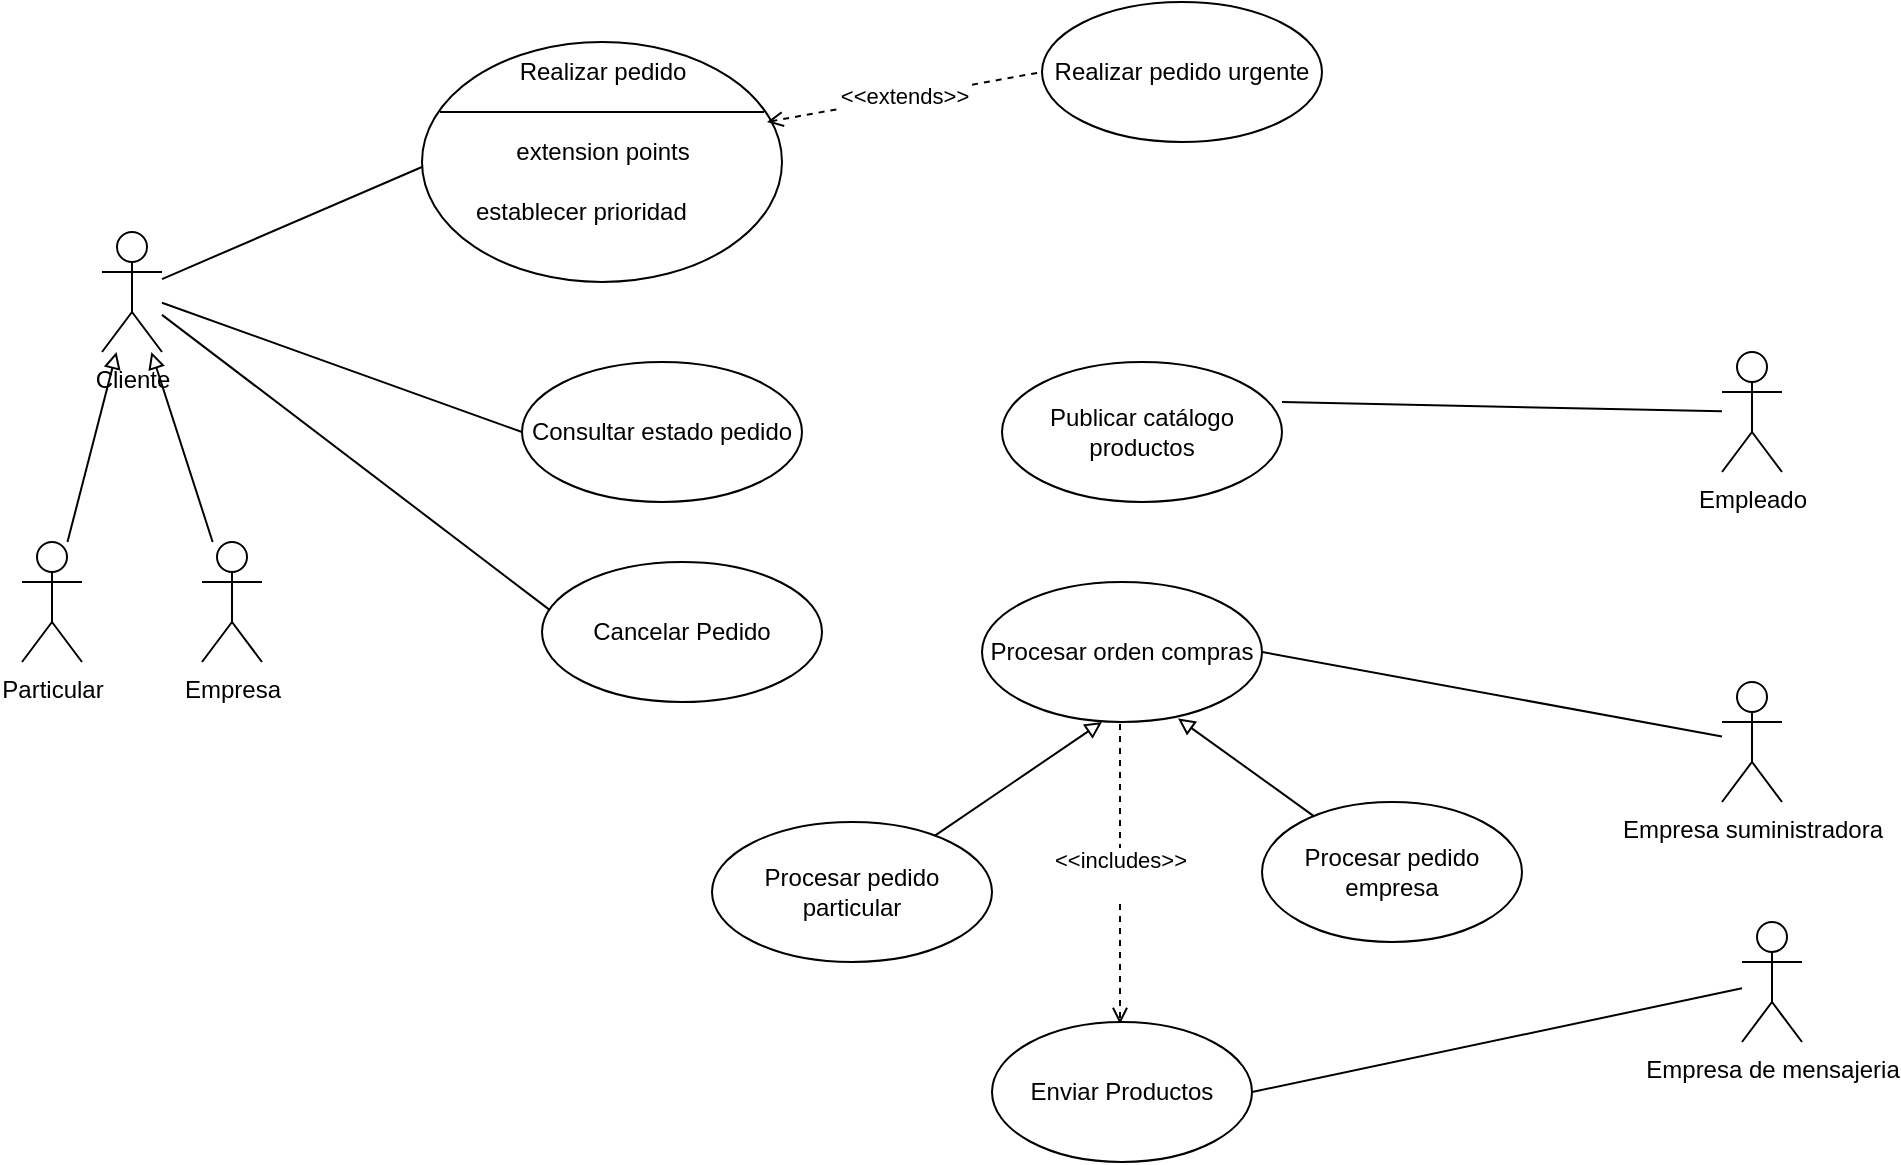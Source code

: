 <mxfile version="20.0.2" type="device"><diagram id="dUnmm5E2pMOvLG2DhLSN" name="Page-1"><mxGraphModel dx="1004" dy="571" grid="1" gridSize="10" guides="1" tooltips="1" connect="1" arrows="1" fold="1" page="1" pageScale="1" pageWidth="827" pageHeight="1169" math="0" shadow="0"><root><mxCell id="0"/><mxCell id="1" parent="0"/><mxCell id="noeu-X8NJwc3wqYkWz-v-16" style="edgeStyle=none;rounded=0;orthogonalLoop=1;jettySize=auto;html=1;entryX=0;entryY=0.75;entryDx=0;entryDy=0;endArrow=none;endFill=0;" edge="1" parent="1" source="noeu-X8NJwc3wqYkWz-v-1" target="noeu-X8NJwc3wqYkWz-v-14"><mxGeometry relative="1" as="geometry"/></mxCell><mxCell id="noeu-X8NJwc3wqYkWz-v-17" style="edgeStyle=none;rounded=0;orthogonalLoop=1;jettySize=auto;html=1;entryX=0;entryY=0.5;entryDx=0;entryDy=0;endArrow=none;endFill=0;" edge="1" parent="1" source="noeu-X8NJwc3wqYkWz-v-1" target="noeu-X8NJwc3wqYkWz-v-9"><mxGeometry relative="1" as="geometry"/></mxCell><mxCell id="noeu-X8NJwc3wqYkWz-v-18" style="edgeStyle=none;rounded=0;orthogonalLoop=1;jettySize=auto;html=1;entryX=0.026;entryY=0.34;entryDx=0;entryDy=0;entryPerimeter=0;endArrow=none;endFill=0;" edge="1" parent="1" source="noeu-X8NJwc3wqYkWz-v-1" target="noeu-X8NJwc3wqYkWz-v-10"><mxGeometry relative="1" as="geometry"/></mxCell><mxCell id="noeu-X8NJwc3wqYkWz-v-1" value="Cliente" style="shape=umlActor;verticalLabelPosition=bottom;verticalAlign=top;html=1;" vertex="1" parent="1"><mxGeometry x="80" y="135" width="30" height="60" as="geometry"/></mxCell><mxCell id="noeu-X8NJwc3wqYkWz-v-6" style="rounded=0;orthogonalLoop=1;jettySize=auto;html=1;endArrow=block;endFill=0;" edge="1" parent="1" source="noeu-X8NJwc3wqYkWz-v-2" target="noeu-X8NJwc3wqYkWz-v-1"><mxGeometry relative="1" as="geometry"/></mxCell><mxCell id="noeu-X8NJwc3wqYkWz-v-2" value="Particular" style="shape=umlActor;verticalLabelPosition=bottom;verticalAlign=top;html=1;" vertex="1" parent="1"><mxGeometry x="40" y="290" width="30" height="60" as="geometry"/></mxCell><mxCell id="noeu-X8NJwc3wqYkWz-v-7" style="edgeStyle=none;rounded=0;orthogonalLoop=1;jettySize=auto;html=1;endArrow=block;endFill=0;" edge="1" parent="1" source="noeu-X8NJwc3wqYkWz-v-3" target="noeu-X8NJwc3wqYkWz-v-1"><mxGeometry relative="1" as="geometry"/></mxCell><mxCell id="noeu-X8NJwc3wqYkWz-v-3" value="Empresa" style="shape=umlActor;verticalLabelPosition=bottom;verticalAlign=top;html=1;" vertex="1" parent="1"><mxGeometry x="130" y="290" width="30" height="60" as="geometry"/></mxCell><mxCell id="noeu-X8NJwc3wqYkWz-v-9" value="Consultar estado pedido" style="ellipse;whiteSpace=wrap;html=1;" vertex="1" parent="1"><mxGeometry x="290" y="200" width="140" height="70" as="geometry"/></mxCell><mxCell id="noeu-X8NJwc3wqYkWz-v-10" value="Cancelar Pedido" style="ellipse;whiteSpace=wrap;html=1;" vertex="1" parent="1"><mxGeometry x="300" y="300" width="140" height="70" as="geometry"/></mxCell><mxCell id="noeu-X8NJwc3wqYkWz-v-11" value="" style="shape=ellipse;container=1;horizontal=1;horizontalStack=0;resizeParent=1;resizeParentMax=0;resizeLast=0;html=1;dashed=0;collapsible=0;" vertex="1" parent="1"><mxGeometry x="240" y="40" width="180" height="120" as="geometry"/></mxCell><mxCell id="noeu-X8NJwc3wqYkWz-v-12" value="Realizar pedido" style="html=1;strokeColor=none;fillColor=none;align=center;verticalAlign=middle;rotatable=0;" vertex="1" parent="noeu-X8NJwc3wqYkWz-v-11"><mxGeometry width="180" height="30" as="geometry"/></mxCell><mxCell id="noeu-X8NJwc3wqYkWz-v-13" value="" style="line;strokeWidth=1;fillColor=none;rotatable=0;labelPosition=right;points=[];portConstraint=eastwest;dashed=0;resizeWidth=1;" vertex="1" parent="noeu-X8NJwc3wqYkWz-v-11"><mxGeometry x="9" y="30" width="162" height="10" as="geometry"/></mxCell><mxCell id="noeu-X8NJwc3wqYkWz-v-14" value="extension points" style="text;html=1;align=center;verticalAlign=middle;rotatable=0;" vertex="1" parent="noeu-X8NJwc3wqYkWz-v-11"><mxGeometry y="40" width="180" height="30" as="geometry"/></mxCell><mxCell id="noeu-X8NJwc3wqYkWz-v-15" value="establecer prioridad" style="text;html=1;align=left;verticalAlign=middle;rotatable=0;spacingLeft=25;" vertex="1" parent="noeu-X8NJwc3wqYkWz-v-11"><mxGeometry y="70" width="180" height="30" as="geometry"/></mxCell><mxCell id="noeu-X8NJwc3wqYkWz-v-19" value="Realizar pedido urgente" style="ellipse;whiteSpace=wrap;html=1;" vertex="1" parent="1"><mxGeometry x="550" y="20" width="140" height="70" as="geometry"/></mxCell><mxCell id="noeu-X8NJwc3wqYkWz-v-21" value="&amp;lt;&amp;lt;extends&lt;span style=&quot;color: rgba(0, 0, 0, 0); font-family: monospace; font-size: 0px; text-align: start; background-color: rgb(248, 249, 250);&quot;&gt;%3CmxGraphModel%3E%3Croot%3E%3CmxCell%20id%3D%220%22%2F%3E%3CmxCell%20id%3D%221%22%20parent%3D%220%22%2F%3E%3CmxCell%20id%3D%222%22%20value%3D%22%26lt%3B%26gt%3B%22%20style%3D%22edgeStyle%3Dnone%3Brounded%3D0%3BorthogonalLoop%3D1%3BjettySize%3Dauto%3Bhtml%3D1%3BentryX%3D1%3BentryY%3D0.75%3BentryDx%3D0%3BentryDy%3D0%3BendArrow%3Dopen%3BendFill%3D0%3Bdashed%3D1%3B%22%20edge%3D%221%22%20parent%3D%221%22%3E%3CmxGeometry%20relative%3D%221%22%20as%3D%22geometry%22%3E%3CmxPoint%20x%3D%22550.014%22%20y%3D%22100.7%22%20as%3D%22sourcePoint%22%2F%3E%3CmxPoint%20x%3D%22420%22%20y%3D%22102.5%22%20as%3D%22targetPoint%22%2F%3E%3C%2FmxGeometry%3E%3C%2FmxCell%3E%3C%2Froot%3E%3C%2FmxGraphModel%3E&lt;/span&gt;&amp;gt;&amp;gt;" style="edgeStyle=none;rounded=0;orthogonalLoop=1;jettySize=auto;html=1;entryX=0;entryY=0.5;entryDx=0;entryDy=0;dashed=1;endArrow=none;endFill=0;startArrow=open;startFill=0;" edge="1" parent="1" source="noeu-X8NJwc3wqYkWz-v-14" target="noeu-X8NJwc3wqYkWz-v-19"><mxGeometry relative="1" as="geometry"/></mxCell><mxCell id="noeu-X8NJwc3wqYkWz-v-22" value="&lt;span style=&quot;color: rgba(0, 0, 0, 0); font-family: monospace; font-size: 0px; text-align: start; background-color: rgb(248, 249, 250);&quot;&gt;%3CmxGraphModel%3E%3Croot%3E%3CmxCell%20id%3D%220%22%2F%3E%3CmxCell%20id%3D%221%22%20parent%3D%220%22%2F%3E%3CmxCell%20id%3D%222%22%20value%3D%22%26lt%3B%26gt%3B%22%20style%3D%22edgeStyle%3Dnone%3Brounded%3D0%3BorthogonalLoop%3D1%3BjettySize%3Dauto%3Bhtml%3D1%3BentryX%3D1%3BentryY%3D0.75%3BentryDx%3D0%3BentryDy%3D0%3BendArrow%3Dopen%3BendFill%3D0%3Bdashed%3D1%3B%22%20edge%3D%221%22%20parent%3D%221%22%3E%3CmxGeometry%20relative%3D%221%22%20as%3D%22geometry%22%3E%3CmxPoint%20x%3D%22550.014%22%20y%3D%22100.7%22%20as%3D%22sourcePoint%22%2F%3E%3CmxPoint%20x%3D%22420%22%20y%3D%22102.5%22%20as%3D%22targetPoint%22%2F%3E%3C%2FmxGeometry%3E%3C%2FmxCell%3E%3C%2Froot%3E%3C%2FmxGraphModel%3ex&lt;/span&gt;" style="edgeLabel;html=1;align=center;verticalAlign=middle;resizable=0;points=[];" vertex="1" connectable="0" parent="noeu-X8NJwc3wqYkWz-v-21"><mxGeometry x="0.336" y="-2" relative="1" as="geometry"><mxPoint as="offset"/></mxGeometry></mxCell><mxCell id="noeu-X8NJwc3wqYkWz-v-23" value="Publicar catálogo productos" style="ellipse;whiteSpace=wrap;html=1;" vertex="1" parent="1"><mxGeometry x="530" y="200" width="140" height="70" as="geometry"/></mxCell><mxCell id="noeu-X8NJwc3wqYkWz-v-33" value="&lt;span style=&quot;color: rgb(0, 0, 0); font-family: Helvetica; font-size: 11px; font-style: normal; font-variant-ligatures: normal; font-variant-caps: normal; font-weight: 400; letter-spacing: normal; orphans: 2; text-align: center; text-indent: 0px; text-transform: none; widows: 2; word-spacing: 0px; -webkit-text-stroke-width: 0px; background-color: rgb(255, 255, 255); text-decoration-thickness: initial; text-decoration-style: initial; text-decoration-color: initial; float: none; display: inline !important;&quot;&gt;&amp;lt;&amp;lt;includes&amp;gt;&amp;gt;&lt;br&gt;&lt;/span&gt;&lt;span style=&quot;font-style: normal; font-variant-ligatures: normal; font-variant-caps: normal; font-weight: 400; letter-spacing: normal; orphans: 2; text-indent: 0px; text-transform: none; widows: 2; word-spacing: 0px; -webkit-text-stroke-width: 0px; text-decoration-thickness: initial; text-decoration-style: initial; text-decoration-color: initial; color: rgba(0, 0, 0, 0); font-family: monospace; font-size: 0px; text-align: start; background-color: rgb(248, 249, 250);&quot;&gt;%3CmxGraphModel%3E%3Croot%3E%3CmxCell%20id%3D%220%22%2F%3E%3CmxCell%20id%3D%221%22%20parent%3D%220%22%2F%3E%3CmxCell%20id%3D%222%22%20value%3D%22%26lt%3B%26gt%3B%22%20style%3D%22edgeStyle%3Dnone%3Brounded%3D0%3BorthogonalLoop%3D1%3BjettySize%3Dauto%3Bhtml%3D1%3BentryX%3D1%3BentryY%3D0.75%3BentryDx%3D0%3BentryDy%3D0%3BendArrow%3Dopen%3BendFill%3D0%3Bdashed%3D1%3B%22%20edge%3D%221%22%20parent%3D%221%22%3E%3CmxGeometry%20relative%3D%221%22%20as%3D%22geometry%22%3E%3CmxPoint%20x%3D%22550.014%22%20y%3D%22100.7%22%20as%3D%22sourcePoint%22%2F%3E%3CmxPoint%20x%3D%22420%22%20y%3D%22102.5%22%20as%3D%22targetPoint%22%2F%3E%3C%2FmxGeometry%3E%3C%2FmxCell%3E%3C%2Froot%3E%3C%2FmxGraphModel%3&lt;/span&gt;" style="edgeStyle=none;rounded=0;orthogonalLoop=1;jettySize=auto;html=1;entryX=0.5;entryY=0;entryDx=0;entryDy=0;startArrow=none;startFill=0;endArrow=open;endFill=0;dashed=1;" edge="1" parent="1"><mxGeometry relative="1" as="geometry"><mxPoint x="589" y="381" as="sourcePoint"/><mxPoint x="589" y="531" as="targetPoint"/></mxGeometry></mxCell><mxCell id="noeu-X8NJwc3wqYkWz-v-24" value="Procesar orden compras" style="ellipse;whiteSpace=wrap;html=1;" vertex="1" parent="1"><mxGeometry x="520" y="310" width="140" height="70" as="geometry"/></mxCell><mxCell id="noeu-X8NJwc3wqYkWz-v-26" style="edgeStyle=none;rounded=0;orthogonalLoop=1;jettySize=auto;html=1;startArrow=none;startFill=0;endArrow=none;endFill=0;entryX=1;entryY=0.286;entryDx=0;entryDy=0;entryPerimeter=0;" edge="1" parent="1" source="noeu-X8NJwc3wqYkWz-v-25" target="noeu-X8NJwc3wqYkWz-v-23"><mxGeometry relative="1" as="geometry"/></mxCell><mxCell id="noeu-X8NJwc3wqYkWz-v-27" style="edgeStyle=none;rounded=0;orthogonalLoop=1;jettySize=auto;html=1;entryX=0.991;entryY=0.357;entryDx=0;entryDy=0;entryPerimeter=0;startArrow=none;startFill=0;endArrow=none;endFill=0;strokeColor=none;dashed=1;" edge="1" parent="1" source="noeu-X8NJwc3wqYkWz-v-25" target="noeu-X8NJwc3wqYkWz-v-24"><mxGeometry relative="1" as="geometry"/></mxCell><mxCell id="noeu-X8NJwc3wqYkWz-v-25" value="Empleado" style="shape=umlActor;verticalLabelPosition=bottom;verticalAlign=top;html=1;" vertex="1" parent="1"><mxGeometry x="890" y="195" width="30" height="60" as="geometry"/></mxCell><mxCell id="noeu-X8NJwc3wqYkWz-v-30" style="edgeStyle=none;rounded=0;orthogonalLoop=1;jettySize=auto;html=1;startArrow=none;startFill=0;endArrow=block;endFill=0;" edge="1" parent="1" source="noeu-X8NJwc3wqYkWz-v-28"><mxGeometry relative="1" as="geometry"><mxPoint x="580" y="380" as="targetPoint"/></mxGeometry></mxCell><mxCell id="noeu-X8NJwc3wqYkWz-v-28" value="Procesar pedido particular" style="ellipse;whiteSpace=wrap;html=1;" vertex="1" parent="1"><mxGeometry x="385" y="430" width="140" height="70" as="geometry"/></mxCell><mxCell id="noeu-X8NJwc3wqYkWz-v-31" style="edgeStyle=none;rounded=0;orthogonalLoop=1;jettySize=auto;html=1;entryX=0.7;entryY=0.974;entryDx=0;entryDy=0;entryPerimeter=0;startArrow=none;startFill=0;endArrow=block;endFill=0;" edge="1" parent="1" source="noeu-X8NJwc3wqYkWz-v-29" target="noeu-X8NJwc3wqYkWz-v-24"><mxGeometry relative="1" as="geometry"/></mxCell><mxCell id="noeu-X8NJwc3wqYkWz-v-29" value="Procesar pedido empresa" style="ellipse;whiteSpace=wrap;html=1;" vertex="1" parent="1"><mxGeometry x="660" y="420" width="130" height="70" as="geometry"/></mxCell><mxCell id="noeu-X8NJwc3wqYkWz-v-32" value="Enviar Productos" style="ellipse;whiteSpace=wrap;html=1;" vertex="1" parent="1"><mxGeometry x="525" y="530" width="130" height="70" as="geometry"/></mxCell><mxCell id="noeu-X8NJwc3wqYkWz-v-38" style="edgeStyle=none;rounded=0;orthogonalLoop=1;jettySize=auto;html=1;entryX=1;entryY=0.5;entryDx=0;entryDy=0;startArrow=none;startFill=0;endArrow=none;endFill=0;" edge="1" parent="1" source="noeu-X8NJwc3wqYkWz-v-35" target="noeu-X8NJwc3wqYkWz-v-24"><mxGeometry relative="1" as="geometry"/></mxCell><mxCell id="noeu-X8NJwc3wqYkWz-v-35" value="Empresa suministradora" style="shape=umlActor;verticalLabelPosition=bottom;verticalAlign=top;html=1;" vertex="1" parent="1"><mxGeometry x="890" y="360" width="30" height="60" as="geometry"/></mxCell><mxCell id="noeu-X8NJwc3wqYkWz-v-39" style="edgeStyle=none;rounded=0;orthogonalLoop=1;jettySize=auto;html=1;entryX=1;entryY=0.5;entryDx=0;entryDy=0;startArrow=none;startFill=0;endArrow=none;endFill=0;" edge="1" parent="1" source="noeu-X8NJwc3wqYkWz-v-37" target="noeu-X8NJwc3wqYkWz-v-32"><mxGeometry relative="1" as="geometry"/></mxCell><mxCell id="noeu-X8NJwc3wqYkWz-v-37" value="Empresa de mensajeria" style="shape=umlActor;verticalLabelPosition=bottom;verticalAlign=top;html=1;" vertex="1" parent="1"><mxGeometry x="900" y="480" width="30" height="60" as="geometry"/></mxCell></root></mxGraphModel></diagram></mxfile>